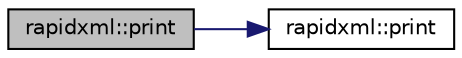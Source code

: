 digraph "rapidxml::print"
{
 // LATEX_PDF_SIZE
  edge [fontname="Helvetica",fontsize="10",labelfontname="Helvetica",labelfontsize="10"];
  node [fontname="Helvetica",fontsize="10",shape=record];
  rankdir="LR";
  Node1 [label="rapidxml::print",height=0.2,width=0.4,color="black", fillcolor="grey75", style="filled", fontcolor="black",tooltip=" "];
  Node1 -> Node2 [color="midnightblue",fontsize="10",style="solid",fontname="Helvetica"];
  Node2 [label="rapidxml::print",height=0.2,width=0.4,color="black", fillcolor="white", style="filled",URL="$namespacerapidxml.html#a0fb0be6eba49fb2e2646d5a72a0dc355",tooltip=" "];
}
